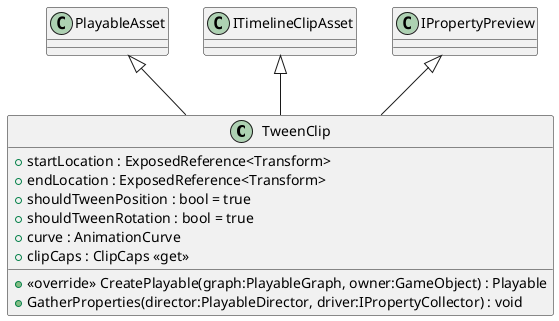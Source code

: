 @startuml
class TweenClip {
    + startLocation : ExposedReference<Transform>
    + endLocation : ExposedReference<Transform>
    + shouldTweenPosition : bool = true
    + shouldTweenRotation : bool = true
    + curve : AnimationCurve
    + clipCaps : ClipCaps <<get>>
    + <<override>> CreatePlayable(graph:PlayableGraph, owner:GameObject) : Playable
    + GatherProperties(director:PlayableDirector, driver:IPropertyCollector) : void
}
PlayableAsset <|-- TweenClip
ITimelineClipAsset <|-- TweenClip
IPropertyPreview <|-- TweenClip
@enduml
